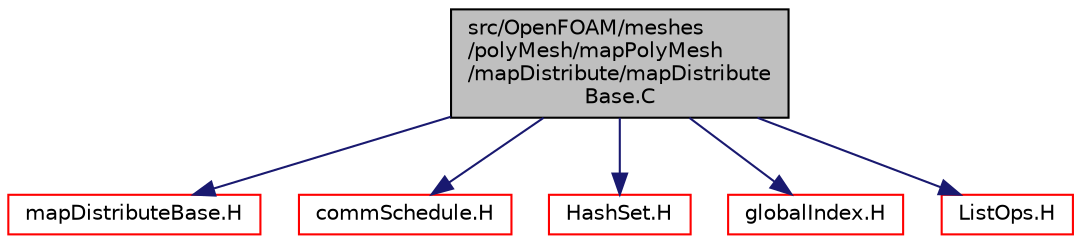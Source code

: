 digraph "src/OpenFOAM/meshes/polyMesh/mapPolyMesh/mapDistribute/mapDistributeBase.C"
{
  bgcolor="transparent";
  edge [fontname="Helvetica",fontsize="10",labelfontname="Helvetica",labelfontsize="10"];
  node [fontname="Helvetica",fontsize="10",shape=record];
  Node0 [label="src/OpenFOAM/meshes\l/polyMesh/mapPolyMesh\l/mapDistribute/mapDistribute\lBase.C",height=0.2,width=0.4,color="black", fillcolor="grey75", style="filled", fontcolor="black"];
  Node0 -> Node1 [color="midnightblue",fontsize="10",style="solid",fontname="Helvetica"];
  Node1 [label="mapDistributeBase.H",height=0.2,width=0.4,color="red",URL="$a12341.html"];
  Node0 -> Node102 [color="midnightblue",fontsize="10",style="solid",fontname="Helvetica"];
  Node102 [label="commSchedule.H",height=0.2,width=0.4,color="red",URL="$a12884.html"];
  Node0 -> Node103 [color="midnightblue",fontsize="10",style="solid",fontname="Helvetica"];
  Node103 [label="HashSet.H",height=0.2,width=0.4,color="red",URL="$a09173.html"];
  Node0 -> Node105 [color="midnightblue",fontsize="10",style="solid",fontname="Helvetica"];
  Node105 [label="globalIndex.H",height=0.2,width=0.4,color="red",URL="$a12281.html"];
  Node0 -> Node97 [color="midnightblue",fontsize="10",style="solid",fontname="Helvetica"];
  Node97 [label="ListOps.H",height=0.2,width=0.4,color="red",URL="$a09389.html",tooltip="Various functions to operate on Lists. "];
}
